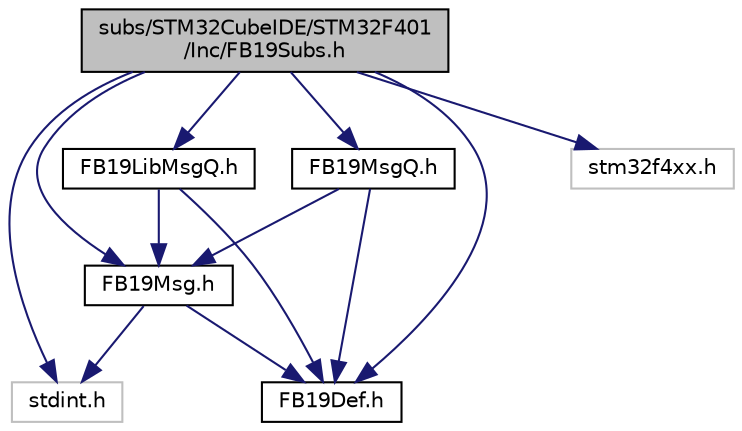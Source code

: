 digraph "subs/STM32CubeIDE/STM32F401/Inc/FB19Subs.h"
{
 // LATEX_PDF_SIZE
  edge [fontname="Helvetica",fontsize="10",labelfontname="Helvetica",labelfontsize="10"];
  node [fontname="Helvetica",fontsize="10",shape=record];
  Node1 [label="subs/STM32CubeIDE/STM32F401\l/Inc/FB19Subs.h",height=0.2,width=0.4,color="black", fillcolor="grey75", style="filled", fontcolor="black",tooltip="This file publishes the interface of the FieldBus19 Subscriber library."];
  Node1 -> Node2 [color="midnightblue",fontsize="10",style="solid",fontname="Helvetica"];
  Node2 [label="stdint.h",height=0.2,width=0.4,color="grey75", fillcolor="white", style="filled",tooltip=" "];
  Node1 -> Node3 [color="midnightblue",fontsize="10",style="solid",fontname="Helvetica"];
  Node3 [label="stm32f4xx.h",height=0.2,width=0.4,color="grey75", fillcolor="white", style="filled",tooltip=" "];
  Node1 -> Node4 [color="midnightblue",fontsize="10",style="solid",fontname="Helvetica"];
  Node4 [label="FB19Def.h",height=0.2,width=0.4,color="black", fillcolor="white", style="filled",URL="$subs_2_s_t_m32_cube_i_d_e_2_s_t_m32_f401_2_inc_2_f_b19_def_8h.html",tooltip="This file defines FieldBus19 specific symbols."];
  Node1 -> Node5 [color="midnightblue",fontsize="10",style="solid",fontname="Helvetica"];
  Node5 [label="FB19LibMsgQ.h",height=0.2,width=0.4,color="black", fillcolor="white", style="filled",URL="$subs_2_s_t_m32_cube_i_d_e_2_s_t_m32_f401_2_inc_2_f_b19_lib_msg_q_8h.html",tooltip="This file publishes the interface of a FieldBus19 library that encapsulates a specific type of messag..."];
  Node5 -> Node4 [color="midnightblue",fontsize="10",style="solid",fontname="Helvetica"];
  Node5 -> Node6 [color="midnightblue",fontsize="10",style="solid",fontname="Helvetica"];
  Node6 [label="FB19Msg.h",height=0.2,width=0.4,color="black", fillcolor="white", style="filled",URL="$subs_2_s_t_m32_cube_i_d_e_2_s_t_m32_f401_2_inc_2_f_b19_msg_8h.html",tooltip="This file defines FieldBus19 message specific types."];
  Node6 -> Node2 [color="midnightblue",fontsize="10",style="solid",fontname="Helvetica"];
  Node6 -> Node4 [color="midnightblue",fontsize="10",style="solid",fontname="Helvetica"];
  Node1 -> Node6 [color="midnightblue",fontsize="10",style="solid",fontname="Helvetica"];
  Node1 -> Node7 [color="midnightblue",fontsize="10",style="solid",fontname="Helvetica"];
  Node7 [label="FB19MsgQ.h",height=0.2,width=0.4,color="black", fillcolor="white", style="filled",URL="$subs_2_s_t_m32_cube_i_d_e_2_s_t_m32_f401_2_inc_2_f_b19_msg_q_8h.html",tooltip="This file publishes the interface of the FieldBus19 message queue."];
  Node7 -> Node4 [color="midnightblue",fontsize="10",style="solid",fontname="Helvetica"];
  Node7 -> Node6 [color="midnightblue",fontsize="10",style="solid",fontname="Helvetica"];
}
